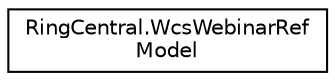 digraph "Graphical Class Hierarchy"
{
 // LATEX_PDF_SIZE
  edge [fontname="Helvetica",fontsize="10",labelfontname="Helvetica",labelfontsize="10"];
  node [fontname="Helvetica",fontsize="10",shape=record];
  rankdir="LR";
  Node0 [label="RingCentral.WcsWebinarRef\lModel",height=0.2,width=0.4,color="black", fillcolor="white", style="filled",URL="$classRingCentral_1_1WcsWebinarRefModel.html",tooltip=" "];
}
